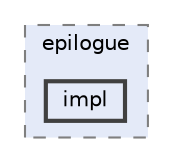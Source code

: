 digraph "include/group/epilogue/impl"
{
 // LATEX_PDF_SIZE
  bgcolor="transparent";
  edge [fontname=Helvetica,fontsize=10,labelfontname=Helvetica,labelfontsize=10];
  node [fontname=Helvetica,fontsize=10,shape=box,height=0.2,width=0.4];
  compound=true
  subgraph clusterdir_d902e7c656aca9e503ce55ef0fa4f219 {
    graph [ bgcolor="#e4eaf8", pencolor="grey50", label="epilogue", fontname=Helvetica,fontsize=10 style="filled,dashed", URL="dir_d902e7c656aca9e503ce55ef0fa4f219.html",tooltip=""]
  dir_88820375f20623ec316166d9b5daa7c7 [label="impl", fillcolor="#e4eaf8", color="grey25", style="filled,bold", URL="dir_88820375f20623ec316166d9b5daa7c7.html",tooltip=""];
  }
}
